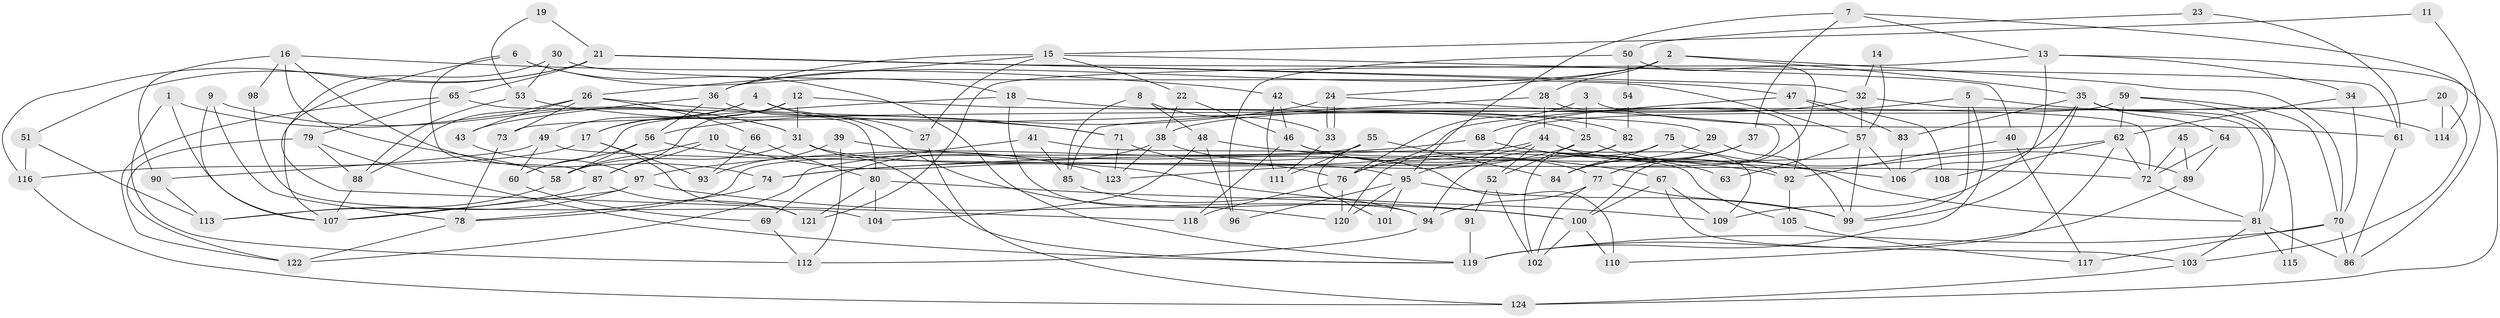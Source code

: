// Generated by graph-tools (version 1.1) at 2025/14/03/09/25 04:14:58]
// undirected, 124 vertices, 248 edges
graph export_dot {
graph [start="1"]
  node [color=gray90,style=filled];
  1;
  2;
  3;
  4;
  5;
  6;
  7;
  8;
  9;
  10;
  11;
  12;
  13;
  14;
  15;
  16;
  17;
  18;
  19;
  20;
  21;
  22;
  23;
  24;
  25;
  26;
  27;
  28;
  29;
  30;
  31;
  32;
  33;
  34;
  35;
  36;
  37;
  38;
  39;
  40;
  41;
  42;
  43;
  44;
  45;
  46;
  47;
  48;
  49;
  50;
  51;
  52;
  53;
  54;
  55;
  56;
  57;
  58;
  59;
  60;
  61;
  62;
  63;
  64;
  65;
  66;
  67;
  68;
  69;
  70;
  71;
  72;
  73;
  74;
  75;
  76;
  77;
  78;
  79;
  80;
  81;
  82;
  83;
  84;
  85;
  86;
  87;
  88;
  89;
  90;
  91;
  92;
  93;
  94;
  95;
  96;
  97;
  98;
  99;
  100;
  101;
  102;
  103;
  104;
  105;
  106;
  107;
  108;
  109;
  110;
  111;
  112;
  113;
  114;
  115;
  116;
  117;
  118;
  119;
  120;
  121;
  122;
  123;
  124;
  1 -- 107;
  1 -- 31;
  1 -- 112;
  2 -- 70;
  2 -- 24;
  2 -- 28;
  2 -- 35;
  2 -- 36;
  3 -- 61;
  3 -- 76;
  3 -- 25;
  4 -- 25;
  4 -- 17;
  4 -- 27;
  4 -- 49;
  5 -- 99;
  5 -- 119;
  5 -- 68;
  5 -- 114;
  6 -- 18;
  6 -- 118;
  6 -- 87;
  6 -- 119;
  7 -- 95;
  7 -- 114;
  7 -- 13;
  7 -- 37;
  8 -- 85;
  8 -- 33;
  8 -- 48;
  9 -- 107;
  9 -- 31;
  9 -- 78;
  10 -- 58;
  10 -- 109;
  10 -- 87;
  11 -- 15;
  11 -- 86;
  12 -- 87;
  12 -- 17;
  12 -- 29;
  12 -- 31;
  13 -- 121;
  13 -- 34;
  13 -- 109;
  13 -- 124;
  14 -- 32;
  14 -- 57;
  15 -- 36;
  15 -- 22;
  15 -- 26;
  15 -- 27;
  15 -- 40;
  16 -- 58;
  16 -- 74;
  16 -- 42;
  16 -- 90;
  16 -- 98;
  17 -- 121;
  17 -- 93;
  17 -- 116;
  18 -- 60;
  18 -- 94;
  18 -- 82;
  19 -- 21;
  19 -- 53;
  20 -- 73;
  20 -- 103;
  20 -- 114;
  21 -- 51;
  21 -- 116;
  21 -- 32;
  21 -- 47;
  21 -- 61;
  21 -- 65;
  22 -- 38;
  22 -- 46;
  23 -- 61;
  23 -- 50;
  24 -- 33;
  24 -- 33;
  24 -- 56;
  24 -- 77;
  25 -- 81;
  25 -- 52;
  25 -- 123;
  26 -- 71;
  26 -- 43;
  26 -- 66;
  26 -- 73;
  26 -- 88;
  27 -- 124;
  28 -- 85;
  28 -- 44;
  28 -- 92;
  29 -- 84;
  29 -- 99;
  30 -- 107;
  30 -- 57;
  30 -- 53;
  31 -- 95;
  31 -- 58;
  31 -- 119;
  32 -- 38;
  32 -- 57;
  32 -- 81;
  33 -- 111;
  34 -- 70;
  34 -- 62;
  35 -- 106;
  35 -- 64;
  35 -- 83;
  35 -- 99;
  35 -- 115;
  36 -- 120;
  36 -- 43;
  36 -- 56;
  37 -- 77;
  37 -- 84;
  38 -- 110;
  38 -- 123;
  38 -- 69;
  39 -- 112;
  39 -- 92;
  39 -- 93;
  40 -- 92;
  40 -- 117;
  41 -- 105;
  41 -- 122;
  41 -- 85;
  42 -- 72;
  42 -- 46;
  42 -- 111;
  43 -- 97;
  44 -- 52;
  44 -- 74;
  44 -- 92;
  44 -- 109;
  44 -- 120;
  45 -- 89;
  45 -- 72;
  46 -- 77;
  46 -- 63;
  46 -- 118;
  47 -- 83;
  47 -- 76;
  47 -- 108;
  48 -- 67;
  48 -- 96;
  48 -- 104;
  49 -- 90;
  49 -- 60;
  49 -- 72;
  50 -- 100;
  50 -- 96;
  50 -- 54;
  51 -- 116;
  51 -- 113;
  52 -- 102;
  52 -- 91;
  53 -- 88;
  53 -- 71;
  54 -- 82;
  55 -- 78;
  55 -- 84;
  55 -- 101;
  55 -- 111;
  56 -- 123;
  56 -- 58;
  56 -- 60;
  57 -- 99;
  57 -- 63;
  57 -- 106;
  58 -- 113;
  59 -- 81;
  59 -- 76;
  59 -- 62;
  59 -- 70;
  60 -- 69;
  61 -- 86;
  62 -- 72;
  62 -- 74;
  62 -- 108;
  62 -- 110;
  64 -- 72;
  64 -- 89;
  65 -- 79;
  65 -- 80;
  65 -- 122;
  66 -- 80;
  66 -- 93;
  67 -- 103;
  67 -- 109;
  67 -- 100;
  68 -- 97;
  68 -- 106;
  69 -- 112;
  70 -- 119;
  70 -- 86;
  70 -- 117;
  71 -- 76;
  71 -- 123;
  72 -- 81;
  73 -- 78;
  74 -- 78;
  75 -- 94;
  75 -- 89;
  75 -- 84;
  76 -- 120;
  76 -- 118;
  77 -- 99;
  77 -- 94;
  77 -- 102;
  78 -- 122;
  79 -- 122;
  79 -- 119;
  79 -- 88;
  80 -- 100;
  80 -- 104;
  80 -- 121;
  81 -- 86;
  81 -- 103;
  81 -- 115;
  82 -- 102;
  82 -- 95;
  83 -- 106;
  85 -- 94;
  87 -- 107;
  87 -- 121;
  88 -- 107;
  89 -- 119;
  90 -- 113;
  91 -- 119;
  92 -- 105;
  94 -- 112;
  95 -- 99;
  95 -- 96;
  95 -- 101;
  95 -- 120;
  97 -- 107;
  97 -- 100;
  97 -- 113;
  98 -- 104;
  100 -- 102;
  100 -- 110;
  103 -- 124;
  105 -- 117;
  116 -- 124;
}

